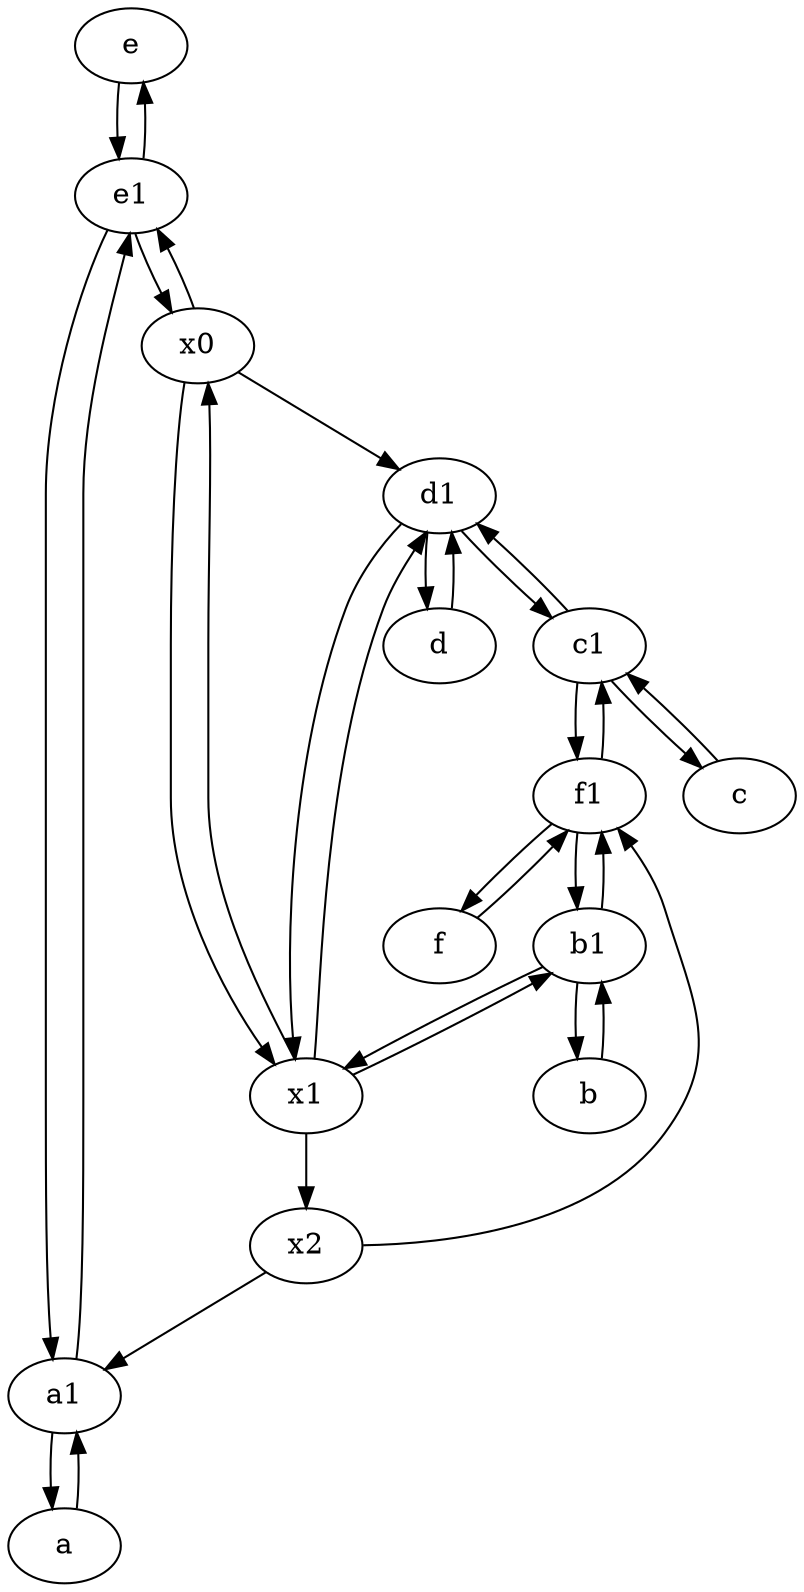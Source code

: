 digraph  {
	e [pos="30,50!"];
	f [pos="15,45!"];
	a [pos="40,10!"];
	a1 [pos="40,15!"];
	d1 [pos="25,30!"];
	c [pos="20,10!"];
	b1 [pos="45,20!"];
	b [pos="50,20!"];
	f1;
	d [pos="20,30!"];
	e1 [pos="25,45!"];
	x2;
	x0;
	c1 [pos="30,15!"];
	x1;
	x1 -> x0;
	e1 -> x0;
	x1 -> d1;
	x0 -> e1;
	x2 -> f1;
	a1 -> e1;
	f -> f1;
	c1 -> d1;
	f1 -> b1;
	d -> d1;
	e1 -> a1;
	x0 -> x1;
	e -> e1;
	f1 -> c1;
	c -> c1;
	b1 -> b;
	d1 -> d;
	b1 -> x1;
	f1 -> f;
	x1 -> b1;
	x1 -> x2;
	d1 -> x1;
	x0 -> d1;
	b1 -> f1;
	a -> a1;
	a1 -> a;
	x2 -> a1;
	c1 -> f1;
	e1 -> e;
	b -> b1;
	d1 -> c1;
	c1 -> c;

	}